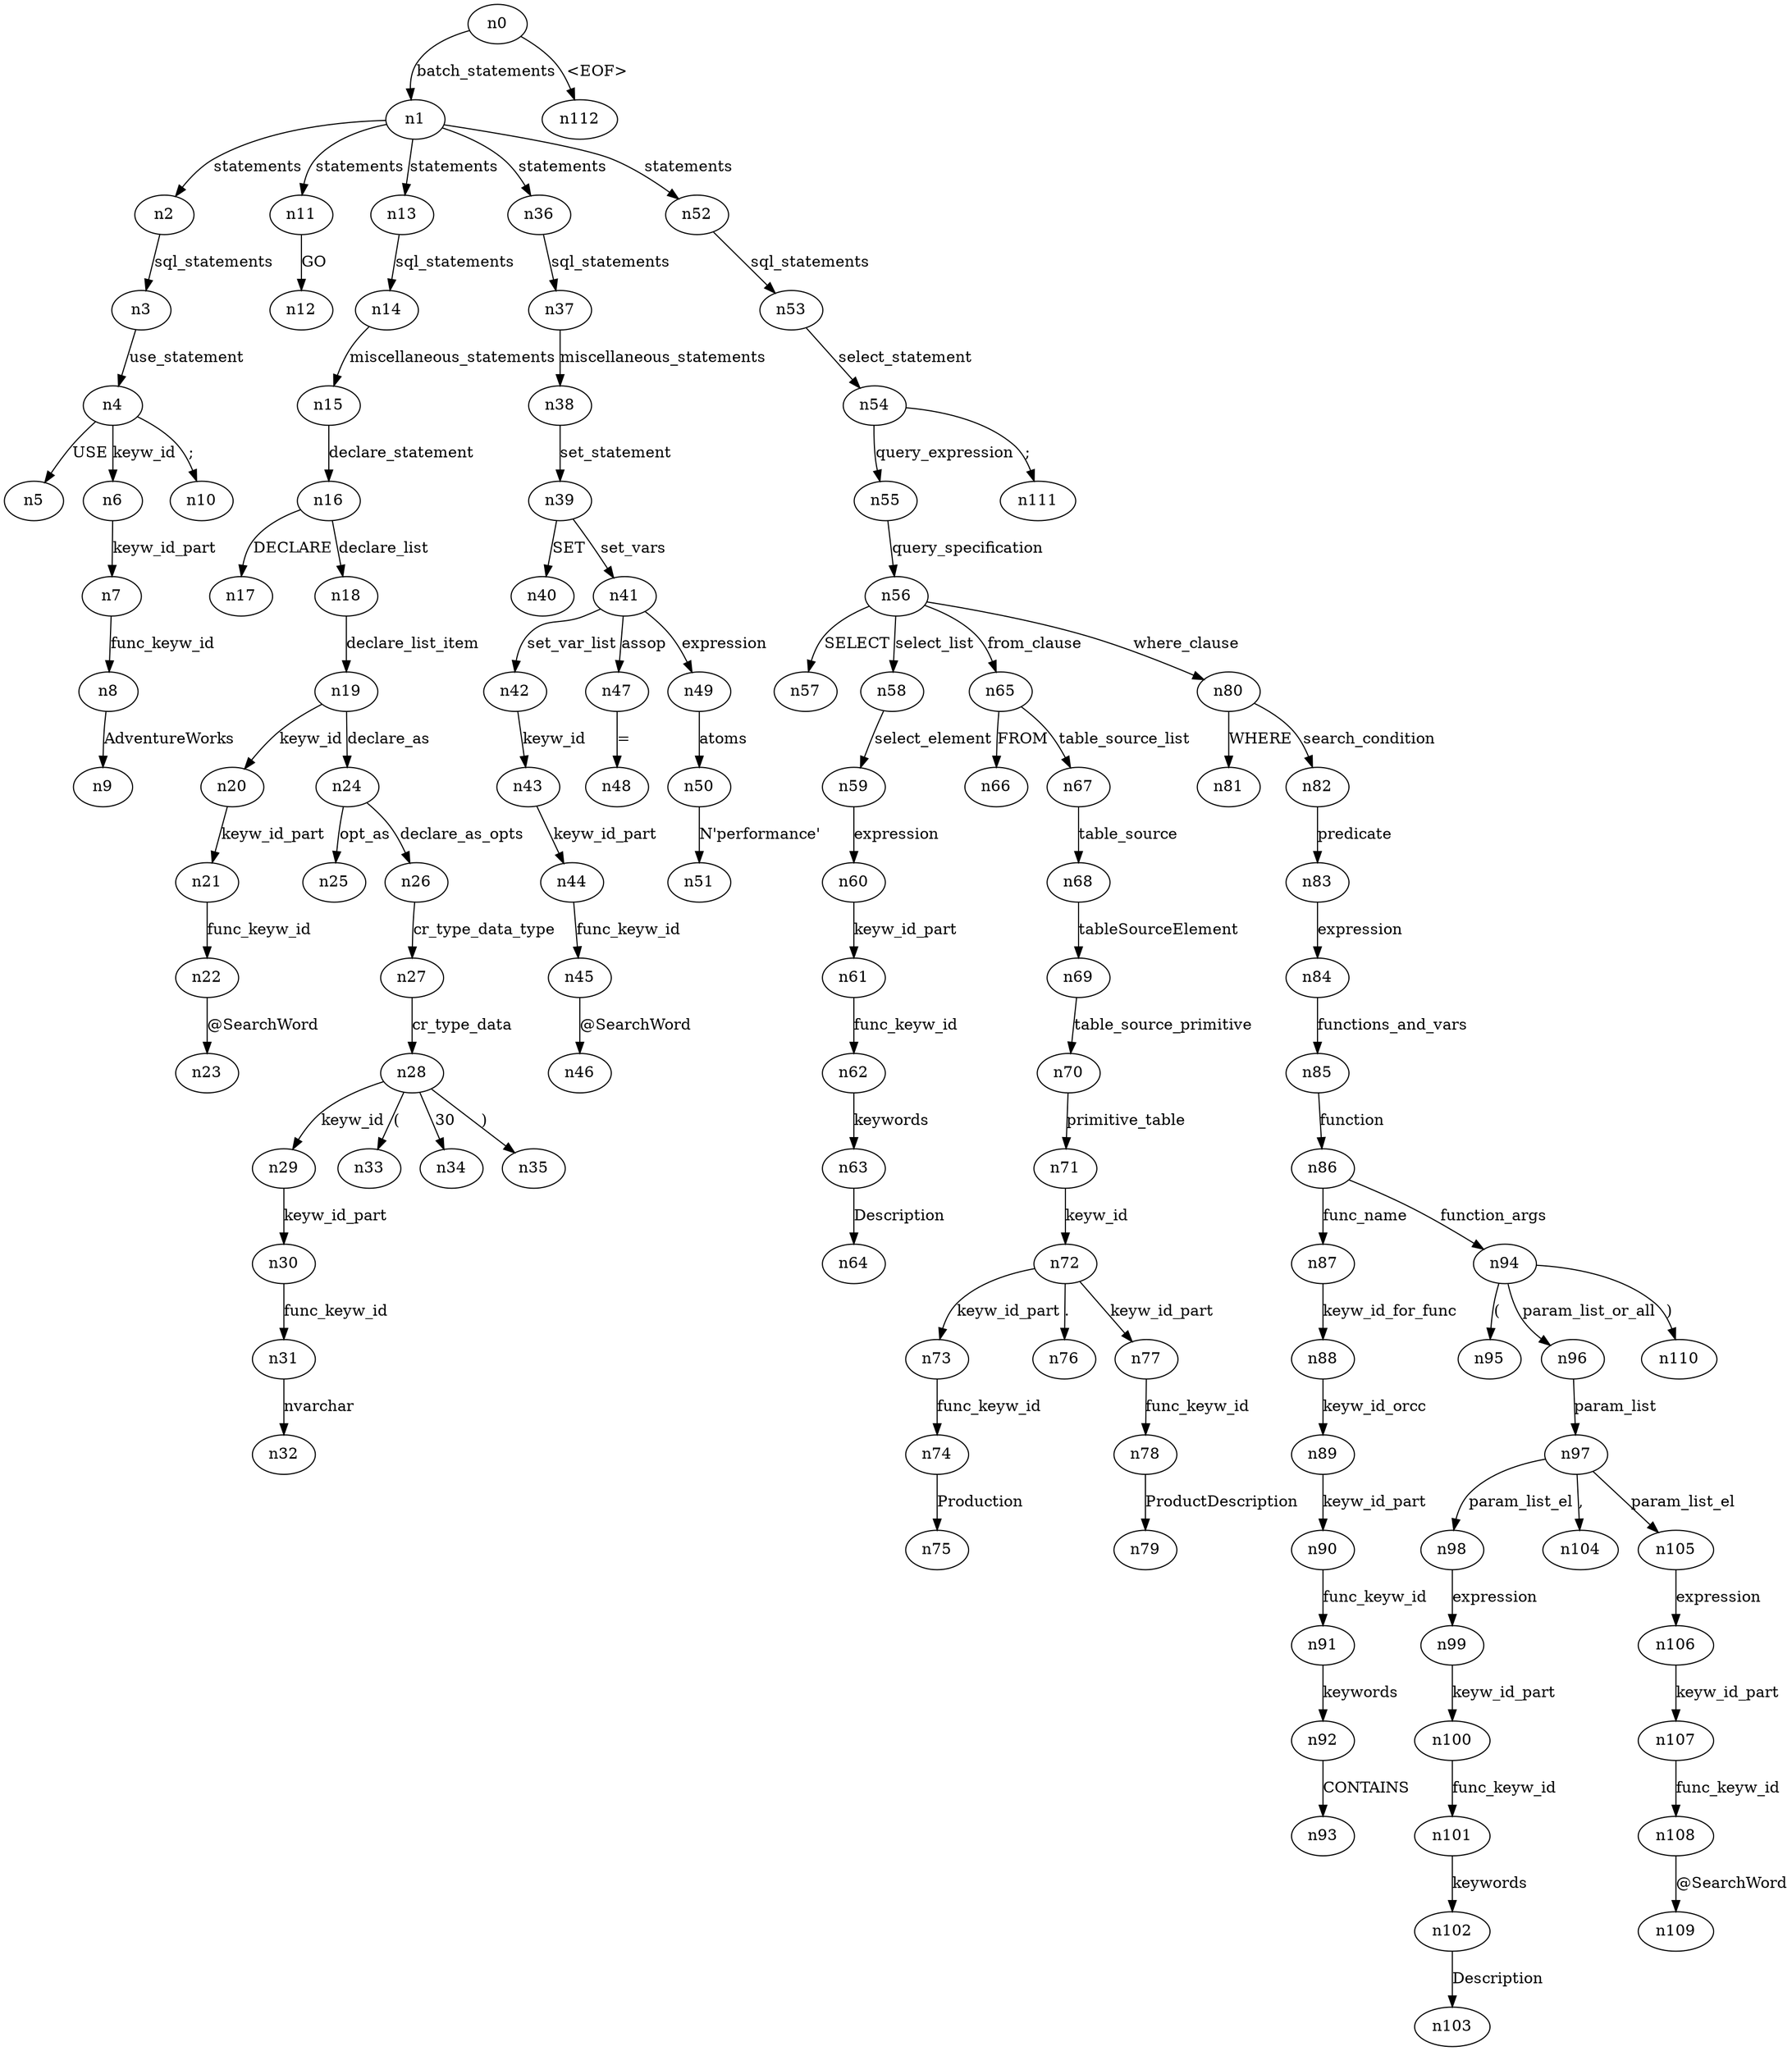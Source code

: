digraph ParseTree {
  n0 -> n1 [label="batch_statements"];
  n1 -> n2 [label="statements"];
  n2 -> n3 [label="sql_statements"];
  n3 -> n4 [label="use_statement"];
  n4 -> n5 [label="USE"];
  n4 -> n6 [label="keyw_id"];
  n6 -> n7 [label="keyw_id_part"];
  n7 -> n8 [label="func_keyw_id"];
  n8 -> n9 [label="AdventureWorks"];
  n4 -> n10 [label=";"];
  n1 -> n11 [label="statements"];
  n11 -> n12 [label="GO"];
  n1 -> n13 [label="statements"];
  n13 -> n14 [label="sql_statements"];
  n14 -> n15 [label="miscellaneous_statements"];
  n15 -> n16 [label="declare_statement"];
  n16 -> n17 [label="DECLARE"];
  n16 -> n18 [label="declare_list"];
  n18 -> n19 [label="declare_list_item"];
  n19 -> n20 [label="keyw_id"];
  n20 -> n21 [label="keyw_id_part"];
  n21 -> n22 [label="func_keyw_id"];
  n22 -> n23 [label="@SearchWord"];
  n19 -> n24 [label="declare_as"];
  n24 -> n25 [label="opt_as"];
  n24 -> n26 [label="declare_as_opts"];
  n26 -> n27 [label="cr_type_data_type"];
  n27 -> n28 [label="cr_type_data"];
  n28 -> n29 [label="keyw_id"];
  n29 -> n30 [label="keyw_id_part"];
  n30 -> n31 [label="func_keyw_id"];
  n31 -> n32 [label="nvarchar"];
  n28 -> n33 [label="("];
  n28 -> n34 [label="30"];
  n28 -> n35 [label=")"];
  n1 -> n36 [label="statements"];
  n36 -> n37 [label="sql_statements"];
  n37 -> n38 [label="miscellaneous_statements"];
  n38 -> n39 [label="set_statement"];
  n39 -> n40 [label="SET"];
  n39 -> n41 [label="set_vars"];
  n41 -> n42 [label="set_var_list"];
  n42 -> n43 [label="keyw_id"];
  n43 -> n44 [label="keyw_id_part"];
  n44 -> n45 [label="func_keyw_id"];
  n45 -> n46 [label="@SearchWord"];
  n41 -> n47 [label="assop"];
  n47 -> n48 [label="="];
  n41 -> n49 [label="expression"];
  n49 -> n50 [label="atoms"];
  n50 -> n51 [label="N'performance'"];
  n1 -> n52 [label="statements"];
  n52 -> n53 [label="sql_statements"];
  n53 -> n54 [label="select_statement"];
  n54 -> n55 [label="query_expression"];
  n55 -> n56 [label="query_specification"];
  n56 -> n57 [label="SELECT"];
  n56 -> n58 [label="select_list"];
  n58 -> n59 [label="select_element"];
  n59 -> n60 [label="expression"];
  n60 -> n61 [label="keyw_id_part"];
  n61 -> n62 [label="func_keyw_id"];
  n62 -> n63 [label="keywords"];
  n63 -> n64 [label="Description"];
  n56 -> n65 [label="from_clause"];
  n65 -> n66 [label="FROM"];
  n65 -> n67 [label="table_source_list"];
  n67 -> n68 [label="table_source"];
  n68 -> n69 [label="tableSourceElement"];
  n69 -> n70 [label="table_source_primitive"];
  n70 -> n71 [label="primitive_table"];
  n71 -> n72 [label="keyw_id"];
  n72 -> n73 [label="keyw_id_part"];
  n73 -> n74 [label="func_keyw_id"];
  n74 -> n75 [label="Production"];
  n72 -> n76 [label="."];
  n72 -> n77 [label="keyw_id_part"];
  n77 -> n78 [label="func_keyw_id"];
  n78 -> n79 [label="ProductDescription"];
  n56 -> n80 [label="where_clause"];
  n80 -> n81 [label="WHERE"];
  n80 -> n82 [label="search_condition"];
  n82 -> n83 [label="predicate"];
  n83 -> n84 [label="expression"];
  n84 -> n85 [label="functions_and_vars"];
  n85 -> n86 [label="function"];
  n86 -> n87 [label="func_name"];
  n87 -> n88 [label="keyw_id_for_func"];
  n88 -> n89 [label="keyw_id_orcc"];
  n89 -> n90 [label="keyw_id_part"];
  n90 -> n91 [label="func_keyw_id"];
  n91 -> n92 [label="keywords"];
  n92 -> n93 [label="CONTAINS"];
  n86 -> n94 [label="function_args"];
  n94 -> n95 [label="("];
  n94 -> n96 [label="param_list_or_all"];
  n96 -> n97 [label="param_list"];
  n97 -> n98 [label="param_list_el"];
  n98 -> n99 [label="expression"];
  n99 -> n100 [label="keyw_id_part"];
  n100 -> n101 [label="func_keyw_id"];
  n101 -> n102 [label="keywords"];
  n102 -> n103 [label="Description"];
  n97 -> n104 [label=","];
  n97 -> n105 [label="param_list_el"];
  n105 -> n106 [label="expression"];
  n106 -> n107 [label="keyw_id_part"];
  n107 -> n108 [label="func_keyw_id"];
  n108 -> n109 [label="@SearchWord"];
  n94 -> n110 [label=")"];
  n54 -> n111 [label=";"];
  n0 -> n112 [label="<EOF>"];
}